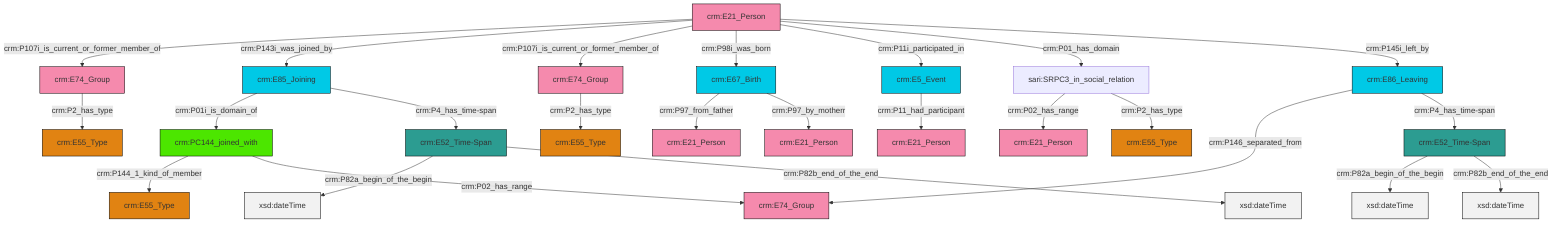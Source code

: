 graph TD
classDef Literal fill:#f2f2f2,stroke:#000000;
classDef CRM_Entity fill:#FFFFFF,stroke:#000000;
classDef Temporal_Entity fill:#00C9E6, stroke:#000000;
classDef Type fill:#E18312, stroke:#000000;
classDef Time-Span fill:#2C9C91, stroke:#000000;
classDef Appellation fill:#FFEB7F, stroke:#000000;
classDef Place fill:#008836, stroke:#000000;
classDef Persistent_Item fill:#B266B2, stroke:#000000;
classDef Conceptual_Object fill:#FFD700, stroke:#000000;
classDef Physical_Thing fill:#D2B48C, stroke:#000000;
classDef Actor fill:#f58aad, stroke:#000000;
classDef PC_Classes fill:#4ce600, stroke:#000000;
classDef Multi fill:#cccccc,stroke:#000000;

2["crm:E21_Person"]:::Actor -->|crm:P107i_is_current_or_former_member_of| 3["crm:E74_Group"]:::Actor
4["crm:E74_Group"]:::Actor -->|crm:P2_has_type| 5["crm:E55_Type"]:::Type
2["crm:E21_Person"]:::Actor -->|crm:P143i_was_joined_by| 6["crm:E85_Joining"]:::Temporal_Entity
7["crm:E52_Time-Span"]:::Time-Span -->|crm:P82a_begin_of_the_begin| 8[xsd:dateTime]:::Literal
2["crm:E21_Person"]:::Actor -->|crm:P107i_is_current_or_former_member_of| 4["crm:E74_Group"]:::Actor
9["crm:E86_Leaving"]:::Temporal_Entity -->|crm:P146_separated_from| 12["crm:E74_Group"]:::Actor
2["crm:E21_Person"]:::Actor -->|crm:P98i_was_born| 14["crm:E67_Birth"]:::Temporal_Entity
15["crm:PC144_joined_with"]:::PC_Classes -->|crm:P144_1_kind_of_member| 16["crm:E55_Type"]:::Type
2["crm:E21_Person"]:::Actor -->|crm:P11i_participated_in| 17["crm:E5_Event"]:::Temporal_Entity
14["crm:E67_Birth"]:::Temporal_Entity -->|crm:P97_from_father| 18["crm:E21_Person"]:::Actor
2["crm:E21_Person"]:::Actor -->|crm:P01_has_domain| 0["sari:SRPC3_in_social_relation"]:::Default
17["crm:E5_Event"]:::Temporal_Entity -->|crm:P11_had_participant| 20["crm:E21_Person"]:::Actor
14["crm:E67_Birth"]:::Temporal_Entity -->|crm:P97_by_motherr| 22["crm:E21_Person"]:::Actor
0["sari:SRPC3_in_social_relation"]:::Default -->|crm:P02_has_range| 23["crm:E21_Person"]:::Actor
7["crm:E52_Time-Span"]:::Time-Span -->|crm:P82b_end_of_the_end| 24[xsd:dateTime]:::Literal
9["crm:E86_Leaving"]:::Temporal_Entity -->|crm:P4_has_time-span| 28["crm:E52_Time-Span"]:::Time-Span
3["crm:E74_Group"]:::Actor -->|crm:P2_has_type| 30["crm:E55_Type"]:::Type
6["crm:E85_Joining"]:::Temporal_Entity -->|crm:P01i_is_domain_of| 15["crm:PC144_joined_with"]:::PC_Classes
2["crm:E21_Person"]:::Actor -->|crm:P145i_left_by| 9["crm:E86_Leaving"]:::Temporal_Entity
15["crm:PC144_joined_with"]:::PC_Classes -->|crm:P02_has_range| 12["crm:E74_Group"]:::Actor
0["sari:SRPC3_in_social_relation"]:::Default -->|crm:P2_has_type| 26["crm:E55_Type"]:::Type
6["crm:E85_Joining"]:::Temporal_Entity -->|crm:P4_has_time-span| 7["crm:E52_Time-Span"]:::Time-Span
28["crm:E52_Time-Span"]:::Time-Span -->|crm:P82a_begin_of_the_begin| 43[xsd:dateTime]:::Literal
28["crm:E52_Time-Span"]:::Time-Span -->|crm:P82b_end_of_the_end| 46[xsd:dateTime]:::Literal